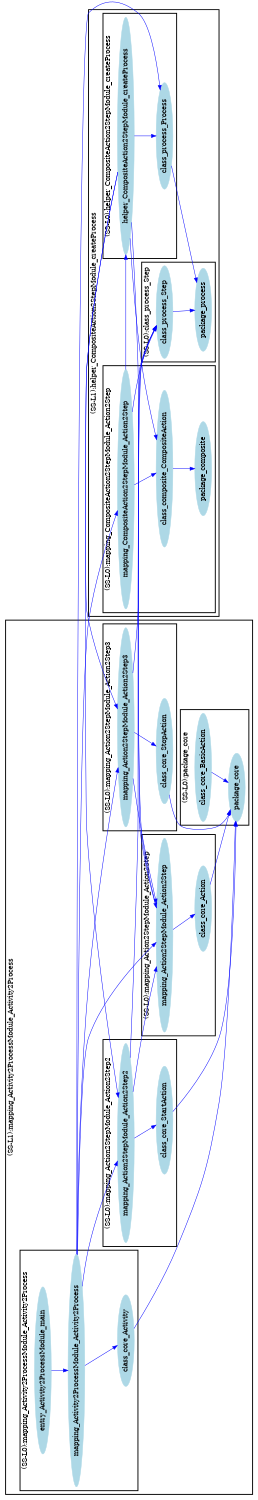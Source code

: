 /* ------------------------------------------------------------ */
/* created with bunch v3 */
/* Objective Function value = 1.2916666666666667*/
/* ------------------------------------------------------------ */

digraph G {
size= "10,10";
rotate = 90;
subgraph cluster1000 {
label = "(SS-L1):mapping_Activity2ProcessModule_Activity2Process";
color = black;
style = bold;

subgraph cluster1001 {
label = "(SS-L0):mapping_Action2StepModule_Action2Step";
color = black;
style = bold;

"mapping_Action2StepModule_Action2Step"[label="mapping_Action2StepModule_Action2Step",shape=ellipse,color=lightblue,fontcolor=black,style=filled];
"class_core_Action"[label="class_core_Action",shape=ellipse,color=lightblue,fontcolor=black,style=filled];
}

subgraph cluster1006 {
label = "(SS-L0):package_core";
color = black;
style = bold;

"package_core"[label="package_core",shape=ellipse,color=lightblue,fontcolor=black,style=filled];
"class_core_BasicAction"[label="class_core_BasicAction",shape=ellipse,color=lightblue,fontcolor=black,style=filled];
}

subgraph cluster1008 {
label = "(SS-L0):mapping_Activity2ProcessModule_Activity2Process";
color = black;
style = bold;

"mapping_Activity2ProcessModule_Activity2Process"[label="mapping_Activity2ProcessModule_Activity2Process",shape=ellipse,color=lightblue,fontcolor=black,style=filled];
"entry_Activity2ProcessModule_main"[label="entry_Activity2ProcessModule_main",shape=ellipse,color=lightblue,fontcolor=black,style=filled];
"class_core_Activity"[label="class_core_Activity",shape=ellipse,color=lightblue,fontcolor=black,style=filled];
}

subgraph cluster1010 {
label = "(SS-L0):mapping_Action2StepModule_Action2Step2";
color = black;
style = bold;

"class_core_StartAction"[label="class_core_StartAction",shape=ellipse,color=lightblue,fontcolor=black,style=filled];
"mapping_Action2StepModule_Action2Step2"[label="mapping_Action2StepModule_Action2Step2",shape=ellipse,color=lightblue,fontcolor=black,style=filled];
}

subgraph cluster1012 {
label = "(SS-L0):mapping_Action2StepModule_Action2Step3";
color = black;
style = bold;

"mapping_Action2StepModule_Action2Step3"[label="mapping_Action2StepModule_Action2Step3",shape=ellipse,color=lightblue,fontcolor=black,style=filled];
"class_core_StopAction"[label="class_core_StopAction",shape=ellipse,color=lightblue,fontcolor=black,style=filled];
}

}

subgraph cluster2001 {
label = "(SS-L1):helper_CompositeAction2StepModule_createProcess";
color = black;
style = bold;

subgraph cluster2002 {
label = "(SS-L0):class_process_Step";
color = black;
style = bold;

"package_process"[label="package_process",shape=ellipse,color=lightblue,fontcolor=black,style=filled];
"class_process_Step"[label="class_process_Step",shape=ellipse,color=lightblue,fontcolor=black,style=filled];
}

subgraph cluster2004 {
label = "(SS-L0):helper_CompositeAction2StepModule_createProcess";
color = black;
style = bold;

"class_process_Process"[label="class_process_Process",shape=ellipse,color=lightblue,fontcolor=black,style=filled];
"helper_CompositeAction2StepModule_createProcess"[label="helper_CompositeAction2StepModule_createProcess",shape=ellipse,color=lightblue,fontcolor=black,style=filled];
}

subgraph cluster2006 {
label = "(SS-L0):mapping_CompositeAction2StepModule_Action2Step";
color = black;
style = bold;

"package_composite"[label="package_composite",shape=ellipse,color=lightblue,fontcolor=black,style=filled];
"mapping_CompositeAction2StepModule_Action2Step"[label="mapping_CompositeAction2StepModule_Action2Step",shape=ellipse,color=lightblue,fontcolor=black,style=filled];
"class_composite_CompositeAction"[label="class_composite_CompositeAction",shape=ellipse,color=lightblue,fontcolor=black,style=filled];
}

}

"mapping_Action2StepModule_Action2Step" -> "class_process_Step" [color=blue,font=6];
"mapping_Action2StepModule_Action2Step" -> "class_core_Action" [color=blue,font=6];
"class_process_Step" -> "package_process" [color=blue,font=6];
"helper_CompositeAction2StepModule_createProcess" -> "mapping_Action2StepModule_Action2Step" [color=blue,font=6];
"helper_CompositeAction2StepModule_createProcess" -> "mapping_Action2StepModule_Action2Step3" [color=blue,font=6];
"helper_CompositeAction2StepModule_createProcess" -> "mapping_Action2StepModule_Action2Step2" [color=blue,font=6];
"helper_CompositeAction2StepModule_createProcess" -> "class_composite_CompositeAction" [color=blue,font=6];
"helper_CompositeAction2StepModule_createProcess" -> "class_process_Process" [color=blue,font=6];
"mapping_CompositeAction2StepModule_Action2Step" -> "class_process_Step" [color=blue,font=6];
"mapping_CompositeAction2StepModule_Action2Step" -> "class_composite_CompositeAction" [color=blue,font=6];
"mapping_CompositeAction2StepModule_Action2Step" -> "helper_CompositeAction2StepModule_createProcess" [color=blue,font=6];
"entry_Activity2ProcessModule_main" -> "mapping_Activity2ProcessModule_Activity2Process" [color=blue,font=6];
"class_composite_CompositeAction" -> "package_composite" [color=blue,font=6];
"class_core_Action" -> "package_core" [color=blue,font=6];
"class_core_BasicAction" -> "package_core" [color=blue,font=6];
"class_core_Activity" -> "package_core" [color=blue,font=6];
"mapping_Activity2ProcessModule_Activity2Process" -> "mapping_CompositeAction2StepModule_Action2Step" [color=blue,font=6];
"mapping_Activity2ProcessModule_Activity2Process" -> "mapping_Action2StepModule_Action2Step" [color=blue,font=6];
"mapping_Activity2ProcessModule_Activity2Process" -> "mapping_Action2StepModule_Action2Step3" [color=blue,font=6];
"mapping_Activity2ProcessModule_Activity2Process" -> "mapping_Action2StepModule_Action2Step2" [color=blue,font=6];
"mapping_Activity2ProcessModule_Activity2Process" -> "class_process_Process" [color=blue,font=6];
"mapping_Activity2ProcessModule_Activity2Process" -> "class_core_Activity" [color=blue,font=6];
"class_process_Process" -> "package_process" [color=blue,font=6];
"class_core_StartAction" -> "package_core" [color=blue,font=6];
"mapping_Action2StepModule_Action2Step3" -> "mapping_Action2StepModule_Action2Step" [color=blue,font=6];
"mapping_Action2StepModule_Action2Step3" -> "class_core_StopAction" [color=blue,font=6];
"mapping_Action2StepModule_Action2Step3" -> "class_process_Step" [color=blue,font=6];
"mapping_Action2StepModule_Action2Step2" -> "mapping_Action2StepModule_Action2Step" [color=blue,font=6];
"mapping_Action2StepModule_Action2Step2" -> "class_core_StartAction" [color=blue,font=6];
"mapping_Action2StepModule_Action2Step2" -> "class_process_Step" [color=blue,font=6];
"class_core_StopAction" -> "package_core" [color=blue,font=6];
}
